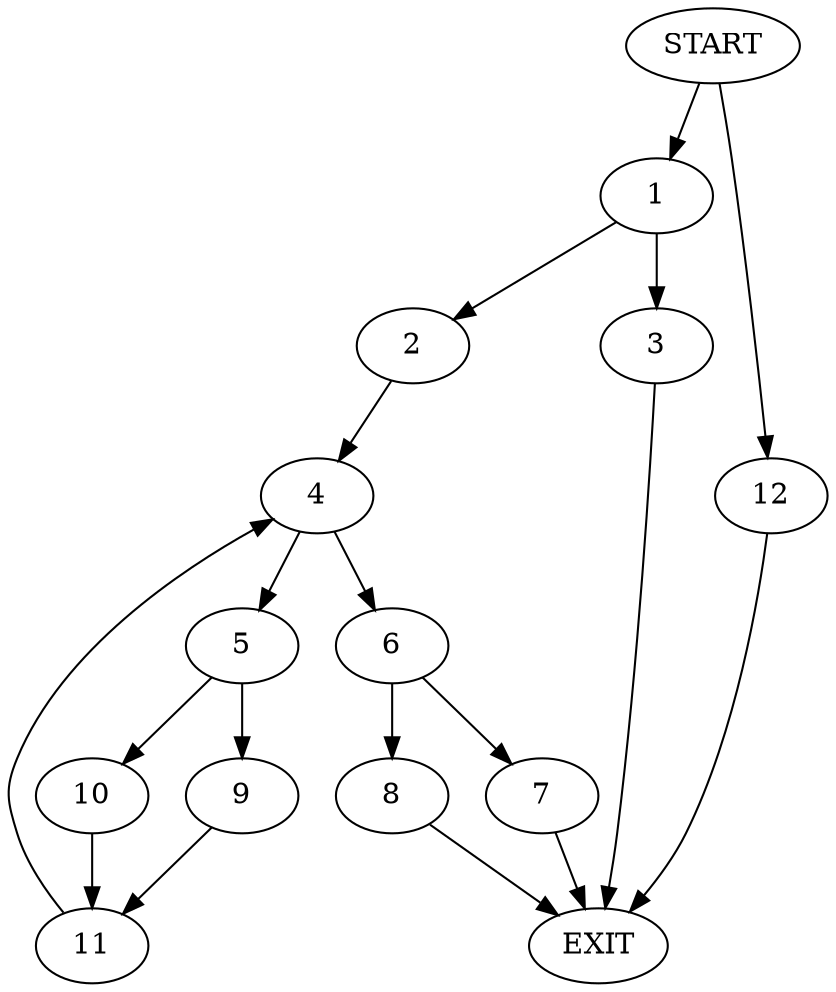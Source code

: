 digraph {
0 [label="START"]
13 [label="EXIT"]
0 -> 1
1 -> 2
1 -> 3
2 -> 4
3 -> 13
4 -> 5
4 -> 6
6 -> 7
6 -> 8
5 -> 9
5 -> 10
9 -> 11
10 -> 11
11 -> 4
7 -> 13
8 -> 13
0 -> 12
12 -> 13
}
